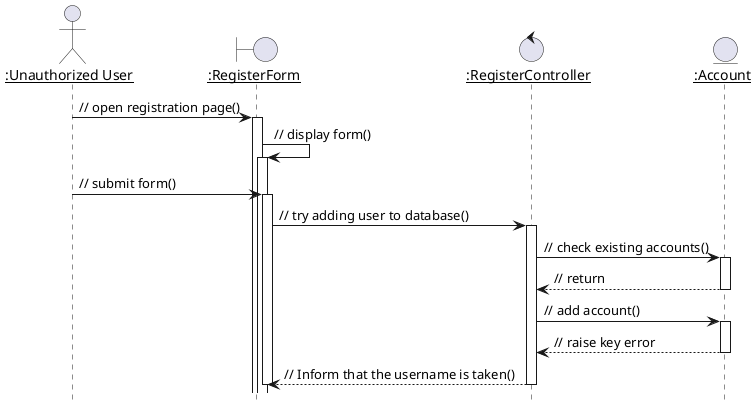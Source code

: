 @startuml
hide footbox
autoactivate on
skinparam sequenceParticipant underline
actor ":Unauthorized User" as usr
boundary ":RegisterForm" as form
control ":RegisterController" as ctl
entity ":Account" as acc

usr -> form: // open registration page()
form -> form: // display form()
usr -> form: // submit form()
form -> ctl: // try adding user to database()
ctl -> acc: // check existing accounts()
ctl <-- acc: // return
ctl -> acc: // add account()
ctl <-- acc: // raise key error
form <-- ctl: // Inform that the username is taken()
deactivate form
@enduml
